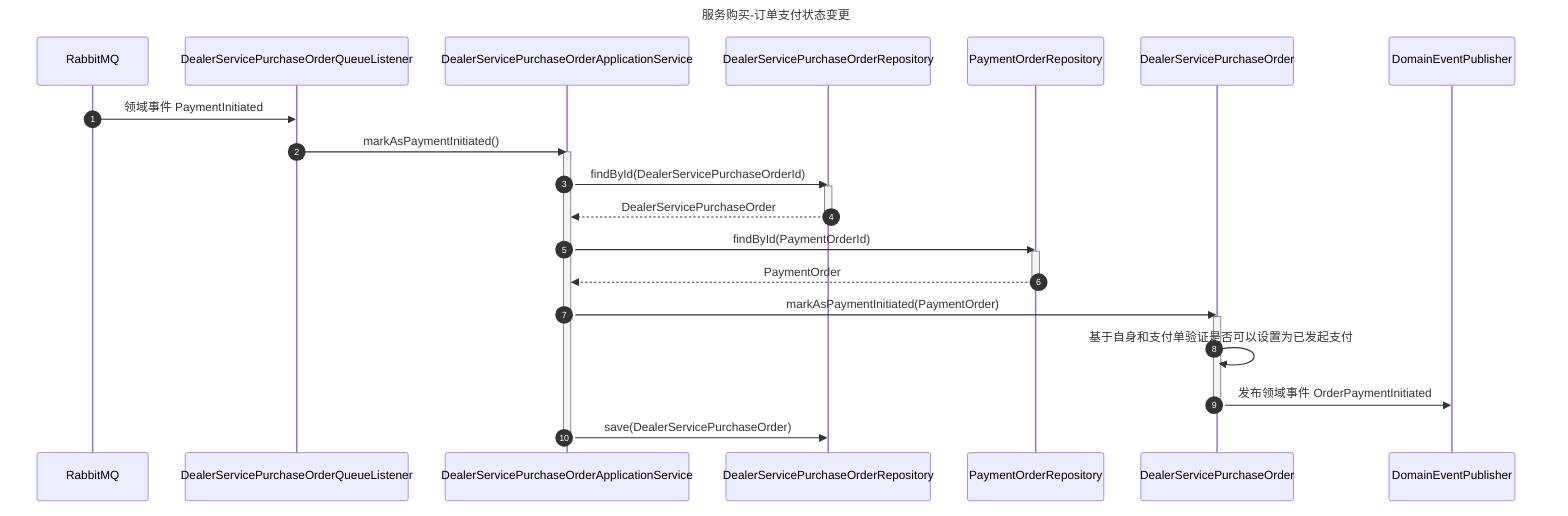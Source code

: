sequenceDiagram
    title 服务购买-订单支付状态变更

    autonumber

    participant RabbitMQ

    participant DealerServicePurchaseOrderQueueListener
    participant DealerServicePurchaseOrderApplicationService
    participant DealerServicePurchaseOrderRepository
    participant PaymentOrderRepository
    participant DealerServicePurchaseOrder

    participant DomainEventPublisher


    RabbitMQ->>DealerServicePurchaseOrderQueueListener: 领域事件 PaymentInitiated
    DealerServicePurchaseOrderQueueListener->>DealerServicePurchaseOrderApplicationService: markAsPaymentInitiated()

    activate DealerServicePurchaseOrderApplicationService

    DealerServicePurchaseOrderApplicationService->>DealerServicePurchaseOrderRepository: findById(DealerServicePurchaseOrderId)
    activate DealerServicePurchaseOrderRepository

    DealerServicePurchaseOrderRepository-->>DealerServicePurchaseOrderApplicationService: DealerServicePurchaseOrder

    deactivate DealerServicePurchaseOrderRepository


    DealerServicePurchaseOrderApplicationService->>PaymentOrderRepository: findById(PaymentOrderId)
    activate PaymentOrderRepository

    PaymentOrderRepository-->>DealerServicePurchaseOrderApplicationService: PaymentOrder

    deactivate PaymentOrderRepository

    DealerServicePurchaseOrderApplicationService->>DealerServicePurchaseOrder: markAsPaymentInitiated(PaymentOrder)
    activate DealerServicePurchaseOrder
    DealerServicePurchaseOrder->>DealerServicePurchaseOrder: 基于自身和支付单验证是否可以设置为已发起支付
    DealerServicePurchaseOrder->>DomainEventPublisher: 发布领域事件 OrderPaymentInitiated
    deactivate DealerServicePurchaseOrder
    DealerServicePurchaseOrderApplicationService->>DealerServicePurchaseOrderRepository: save(DealerServicePurchaseOrder)

    deactivate DealerServicePurchaseOrderApplicationService